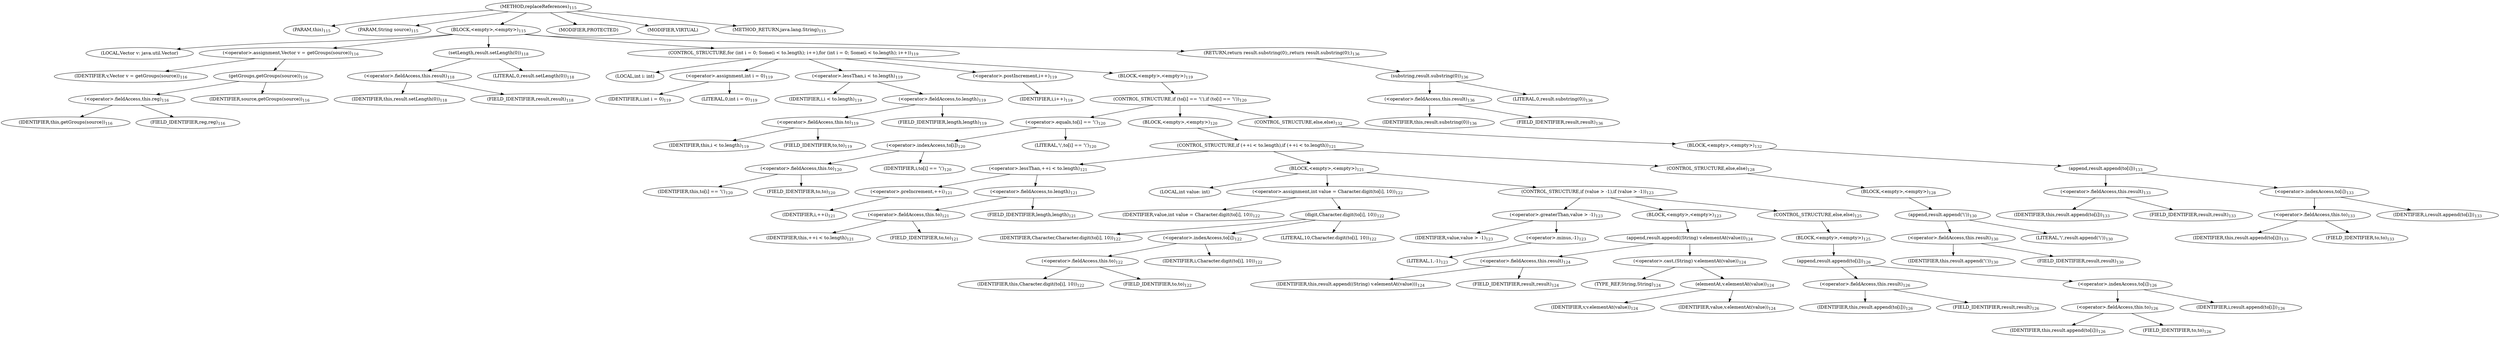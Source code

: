 digraph "replaceReferences" {  
"136" [label = <(METHOD,replaceReferences)<SUB>115</SUB>> ]
"137" [label = <(PARAM,this)<SUB>115</SUB>> ]
"138" [label = <(PARAM,String source)<SUB>115</SUB>> ]
"139" [label = <(BLOCK,&lt;empty&gt;,&lt;empty&gt;)<SUB>115</SUB>> ]
"140" [label = <(LOCAL,Vector v: java.util.Vector)> ]
"141" [label = <(&lt;operator&gt;.assignment,Vector v = getGroups(source))<SUB>116</SUB>> ]
"142" [label = <(IDENTIFIER,v,Vector v = getGroups(source))<SUB>116</SUB>> ]
"143" [label = <(getGroups,getGroups(source))<SUB>116</SUB>> ]
"144" [label = <(&lt;operator&gt;.fieldAccess,this.reg)<SUB>116</SUB>> ]
"145" [label = <(IDENTIFIER,this,getGroups(source))<SUB>116</SUB>> ]
"146" [label = <(FIELD_IDENTIFIER,reg,reg)<SUB>116</SUB>> ]
"147" [label = <(IDENTIFIER,source,getGroups(source))<SUB>116</SUB>> ]
"148" [label = <(setLength,result.setLength(0))<SUB>118</SUB>> ]
"149" [label = <(&lt;operator&gt;.fieldAccess,this.result)<SUB>118</SUB>> ]
"150" [label = <(IDENTIFIER,this,result.setLength(0))<SUB>118</SUB>> ]
"151" [label = <(FIELD_IDENTIFIER,result,result)<SUB>118</SUB>> ]
"152" [label = <(LITERAL,0,result.setLength(0))<SUB>118</SUB>> ]
"153" [label = <(CONTROL_STRUCTURE,for (int i = 0; Some(i &lt; to.length); i++),for (int i = 0; Some(i &lt; to.length); i++))<SUB>119</SUB>> ]
"154" [label = <(LOCAL,int i: int)> ]
"155" [label = <(&lt;operator&gt;.assignment,int i = 0)<SUB>119</SUB>> ]
"156" [label = <(IDENTIFIER,i,int i = 0)<SUB>119</SUB>> ]
"157" [label = <(LITERAL,0,int i = 0)<SUB>119</SUB>> ]
"158" [label = <(&lt;operator&gt;.lessThan,i &lt; to.length)<SUB>119</SUB>> ]
"159" [label = <(IDENTIFIER,i,i &lt; to.length)<SUB>119</SUB>> ]
"160" [label = <(&lt;operator&gt;.fieldAccess,to.length)<SUB>119</SUB>> ]
"161" [label = <(&lt;operator&gt;.fieldAccess,this.to)<SUB>119</SUB>> ]
"162" [label = <(IDENTIFIER,this,i &lt; to.length)<SUB>119</SUB>> ]
"163" [label = <(FIELD_IDENTIFIER,to,to)<SUB>119</SUB>> ]
"164" [label = <(FIELD_IDENTIFIER,length,length)<SUB>119</SUB>> ]
"165" [label = <(&lt;operator&gt;.postIncrement,i++)<SUB>119</SUB>> ]
"166" [label = <(IDENTIFIER,i,i++)<SUB>119</SUB>> ]
"167" [label = <(BLOCK,&lt;empty&gt;,&lt;empty&gt;)<SUB>119</SUB>> ]
"168" [label = <(CONTROL_STRUCTURE,if (to[i] == '\\'),if (to[i] == '\\'))<SUB>120</SUB>> ]
"169" [label = <(&lt;operator&gt;.equals,to[i] == '\\')<SUB>120</SUB>> ]
"170" [label = <(&lt;operator&gt;.indexAccess,to[i])<SUB>120</SUB>> ]
"171" [label = <(&lt;operator&gt;.fieldAccess,this.to)<SUB>120</SUB>> ]
"172" [label = <(IDENTIFIER,this,to[i] == '\\')<SUB>120</SUB>> ]
"173" [label = <(FIELD_IDENTIFIER,to,to)<SUB>120</SUB>> ]
"174" [label = <(IDENTIFIER,i,to[i] == '\\')<SUB>120</SUB>> ]
"175" [label = <(LITERAL,'\\',to[i] == '\\')<SUB>120</SUB>> ]
"176" [label = <(BLOCK,&lt;empty&gt;,&lt;empty&gt;)<SUB>120</SUB>> ]
"177" [label = <(CONTROL_STRUCTURE,if (++i &lt; to.length),if (++i &lt; to.length))<SUB>121</SUB>> ]
"178" [label = <(&lt;operator&gt;.lessThan,++i &lt; to.length)<SUB>121</SUB>> ]
"179" [label = <(&lt;operator&gt;.preIncrement,++i)<SUB>121</SUB>> ]
"180" [label = <(IDENTIFIER,i,++i)<SUB>121</SUB>> ]
"181" [label = <(&lt;operator&gt;.fieldAccess,to.length)<SUB>121</SUB>> ]
"182" [label = <(&lt;operator&gt;.fieldAccess,this.to)<SUB>121</SUB>> ]
"183" [label = <(IDENTIFIER,this,++i &lt; to.length)<SUB>121</SUB>> ]
"184" [label = <(FIELD_IDENTIFIER,to,to)<SUB>121</SUB>> ]
"185" [label = <(FIELD_IDENTIFIER,length,length)<SUB>121</SUB>> ]
"186" [label = <(BLOCK,&lt;empty&gt;,&lt;empty&gt;)<SUB>121</SUB>> ]
"187" [label = <(LOCAL,int value: int)> ]
"188" [label = <(&lt;operator&gt;.assignment,int value = Character.digit(to[i], 10))<SUB>122</SUB>> ]
"189" [label = <(IDENTIFIER,value,int value = Character.digit(to[i], 10))<SUB>122</SUB>> ]
"190" [label = <(digit,Character.digit(to[i], 10))<SUB>122</SUB>> ]
"191" [label = <(IDENTIFIER,Character,Character.digit(to[i], 10))<SUB>122</SUB>> ]
"192" [label = <(&lt;operator&gt;.indexAccess,to[i])<SUB>122</SUB>> ]
"193" [label = <(&lt;operator&gt;.fieldAccess,this.to)<SUB>122</SUB>> ]
"194" [label = <(IDENTIFIER,this,Character.digit(to[i], 10))<SUB>122</SUB>> ]
"195" [label = <(FIELD_IDENTIFIER,to,to)<SUB>122</SUB>> ]
"196" [label = <(IDENTIFIER,i,Character.digit(to[i], 10))<SUB>122</SUB>> ]
"197" [label = <(LITERAL,10,Character.digit(to[i], 10))<SUB>122</SUB>> ]
"198" [label = <(CONTROL_STRUCTURE,if (value &gt; -1),if (value &gt; -1))<SUB>123</SUB>> ]
"199" [label = <(&lt;operator&gt;.greaterThan,value &gt; -1)<SUB>123</SUB>> ]
"200" [label = <(IDENTIFIER,value,value &gt; -1)<SUB>123</SUB>> ]
"201" [label = <(&lt;operator&gt;.minus,-1)<SUB>123</SUB>> ]
"202" [label = <(LITERAL,1,-1)<SUB>123</SUB>> ]
"203" [label = <(BLOCK,&lt;empty&gt;,&lt;empty&gt;)<SUB>123</SUB>> ]
"204" [label = <(append,result.append((String) v.elementAt(value)))<SUB>124</SUB>> ]
"205" [label = <(&lt;operator&gt;.fieldAccess,this.result)<SUB>124</SUB>> ]
"206" [label = <(IDENTIFIER,this,result.append((String) v.elementAt(value)))<SUB>124</SUB>> ]
"207" [label = <(FIELD_IDENTIFIER,result,result)<SUB>124</SUB>> ]
"208" [label = <(&lt;operator&gt;.cast,(String) v.elementAt(value))<SUB>124</SUB>> ]
"209" [label = <(TYPE_REF,String,String)<SUB>124</SUB>> ]
"210" [label = <(elementAt,v.elementAt(value))<SUB>124</SUB>> ]
"211" [label = <(IDENTIFIER,v,v.elementAt(value))<SUB>124</SUB>> ]
"212" [label = <(IDENTIFIER,value,v.elementAt(value))<SUB>124</SUB>> ]
"213" [label = <(CONTROL_STRUCTURE,else,else)<SUB>125</SUB>> ]
"214" [label = <(BLOCK,&lt;empty&gt;,&lt;empty&gt;)<SUB>125</SUB>> ]
"215" [label = <(append,result.append(to[i]))<SUB>126</SUB>> ]
"216" [label = <(&lt;operator&gt;.fieldAccess,this.result)<SUB>126</SUB>> ]
"217" [label = <(IDENTIFIER,this,result.append(to[i]))<SUB>126</SUB>> ]
"218" [label = <(FIELD_IDENTIFIER,result,result)<SUB>126</SUB>> ]
"219" [label = <(&lt;operator&gt;.indexAccess,to[i])<SUB>126</SUB>> ]
"220" [label = <(&lt;operator&gt;.fieldAccess,this.to)<SUB>126</SUB>> ]
"221" [label = <(IDENTIFIER,this,result.append(to[i]))<SUB>126</SUB>> ]
"222" [label = <(FIELD_IDENTIFIER,to,to)<SUB>126</SUB>> ]
"223" [label = <(IDENTIFIER,i,result.append(to[i]))<SUB>126</SUB>> ]
"224" [label = <(CONTROL_STRUCTURE,else,else)<SUB>128</SUB>> ]
"225" [label = <(BLOCK,&lt;empty&gt;,&lt;empty&gt;)<SUB>128</SUB>> ]
"226" [label = <(append,result.append('\\'))<SUB>130</SUB>> ]
"227" [label = <(&lt;operator&gt;.fieldAccess,this.result)<SUB>130</SUB>> ]
"228" [label = <(IDENTIFIER,this,result.append('\\'))<SUB>130</SUB>> ]
"229" [label = <(FIELD_IDENTIFIER,result,result)<SUB>130</SUB>> ]
"230" [label = <(LITERAL,'\\',result.append('\\'))<SUB>130</SUB>> ]
"231" [label = <(CONTROL_STRUCTURE,else,else)<SUB>132</SUB>> ]
"232" [label = <(BLOCK,&lt;empty&gt;,&lt;empty&gt;)<SUB>132</SUB>> ]
"233" [label = <(append,result.append(to[i]))<SUB>133</SUB>> ]
"234" [label = <(&lt;operator&gt;.fieldAccess,this.result)<SUB>133</SUB>> ]
"235" [label = <(IDENTIFIER,this,result.append(to[i]))<SUB>133</SUB>> ]
"236" [label = <(FIELD_IDENTIFIER,result,result)<SUB>133</SUB>> ]
"237" [label = <(&lt;operator&gt;.indexAccess,to[i])<SUB>133</SUB>> ]
"238" [label = <(&lt;operator&gt;.fieldAccess,this.to)<SUB>133</SUB>> ]
"239" [label = <(IDENTIFIER,this,result.append(to[i]))<SUB>133</SUB>> ]
"240" [label = <(FIELD_IDENTIFIER,to,to)<SUB>133</SUB>> ]
"241" [label = <(IDENTIFIER,i,result.append(to[i]))<SUB>133</SUB>> ]
"242" [label = <(RETURN,return result.substring(0);,return result.substring(0);)<SUB>136</SUB>> ]
"243" [label = <(substring,result.substring(0))<SUB>136</SUB>> ]
"244" [label = <(&lt;operator&gt;.fieldAccess,this.result)<SUB>136</SUB>> ]
"245" [label = <(IDENTIFIER,this,result.substring(0))<SUB>136</SUB>> ]
"246" [label = <(FIELD_IDENTIFIER,result,result)<SUB>136</SUB>> ]
"247" [label = <(LITERAL,0,result.substring(0))<SUB>136</SUB>> ]
"248" [label = <(MODIFIER,PROTECTED)> ]
"249" [label = <(MODIFIER,VIRTUAL)> ]
"250" [label = <(METHOD_RETURN,java.lang.String)<SUB>115</SUB>> ]
  "136" -> "137" 
  "136" -> "138" 
  "136" -> "139" 
  "136" -> "248" 
  "136" -> "249" 
  "136" -> "250" 
  "139" -> "140" 
  "139" -> "141" 
  "139" -> "148" 
  "139" -> "153" 
  "139" -> "242" 
  "141" -> "142" 
  "141" -> "143" 
  "143" -> "144" 
  "143" -> "147" 
  "144" -> "145" 
  "144" -> "146" 
  "148" -> "149" 
  "148" -> "152" 
  "149" -> "150" 
  "149" -> "151" 
  "153" -> "154" 
  "153" -> "155" 
  "153" -> "158" 
  "153" -> "165" 
  "153" -> "167" 
  "155" -> "156" 
  "155" -> "157" 
  "158" -> "159" 
  "158" -> "160" 
  "160" -> "161" 
  "160" -> "164" 
  "161" -> "162" 
  "161" -> "163" 
  "165" -> "166" 
  "167" -> "168" 
  "168" -> "169" 
  "168" -> "176" 
  "168" -> "231" 
  "169" -> "170" 
  "169" -> "175" 
  "170" -> "171" 
  "170" -> "174" 
  "171" -> "172" 
  "171" -> "173" 
  "176" -> "177" 
  "177" -> "178" 
  "177" -> "186" 
  "177" -> "224" 
  "178" -> "179" 
  "178" -> "181" 
  "179" -> "180" 
  "181" -> "182" 
  "181" -> "185" 
  "182" -> "183" 
  "182" -> "184" 
  "186" -> "187" 
  "186" -> "188" 
  "186" -> "198" 
  "188" -> "189" 
  "188" -> "190" 
  "190" -> "191" 
  "190" -> "192" 
  "190" -> "197" 
  "192" -> "193" 
  "192" -> "196" 
  "193" -> "194" 
  "193" -> "195" 
  "198" -> "199" 
  "198" -> "203" 
  "198" -> "213" 
  "199" -> "200" 
  "199" -> "201" 
  "201" -> "202" 
  "203" -> "204" 
  "204" -> "205" 
  "204" -> "208" 
  "205" -> "206" 
  "205" -> "207" 
  "208" -> "209" 
  "208" -> "210" 
  "210" -> "211" 
  "210" -> "212" 
  "213" -> "214" 
  "214" -> "215" 
  "215" -> "216" 
  "215" -> "219" 
  "216" -> "217" 
  "216" -> "218" 
  "219" -> "220" 
  "219" -> "223" 
  "220" -> "221" 
  "220" -> "222" 
  "224" -> "225" 
  "225" -> "226" 
  "226" -> "227" 
  "226" -> "230" 
  "227" -> "228" 
  "227" -> "229" 
  "231" -> "232" 
  "232" -> "233" 
  "233" -> "234" 
  "233" -> "237" 
  "234" -> "235" 
  "234" -> "236" 
  "237" -> "238" 
  "237" -> "241" 
  "238" -> "239" 
  "238" -> "240" 
  "242" -> "243" 
  "243" -> "244" 
  "243" -> "247" 
  "244" -> "245" 
  "244" -> "246" 
}
